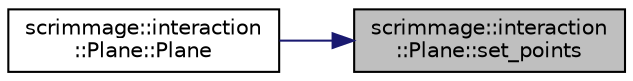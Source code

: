 digraph "scrimmage::interaction::Plane::set_points"
{
 // LATEX_PDF_SIZE
  edge [fontname="Helvetica",fontsize="10",labelfontname="Helvetica",labelfontsize="10"];
  node [fontname="Helvetica",fontsize="10",shape=record];
  rankdir="RL";
  Node1 [label="scrimmage::interaction\l::Plane::set_points",height=0.2,width=0.4,color="black", fillcolor="grey75", style="filled", fontcolor="black",tooltip=" "];
  Node1 -> Node2 [dir="back",color="midnightblue",fontsize="10",style="solid",fontname="Helvetica"];
  Node2 [label="scrimmage::interaction\l::Plane::Plane",height=0.2,width=0.4,color="black", fillcolor="white", style="filled",URL="$classscrimmage_1_1interaction_1_1Plane.html#a338165114bcdb3f746dbec8bc2d96e6a",tooltip=" "];
}
